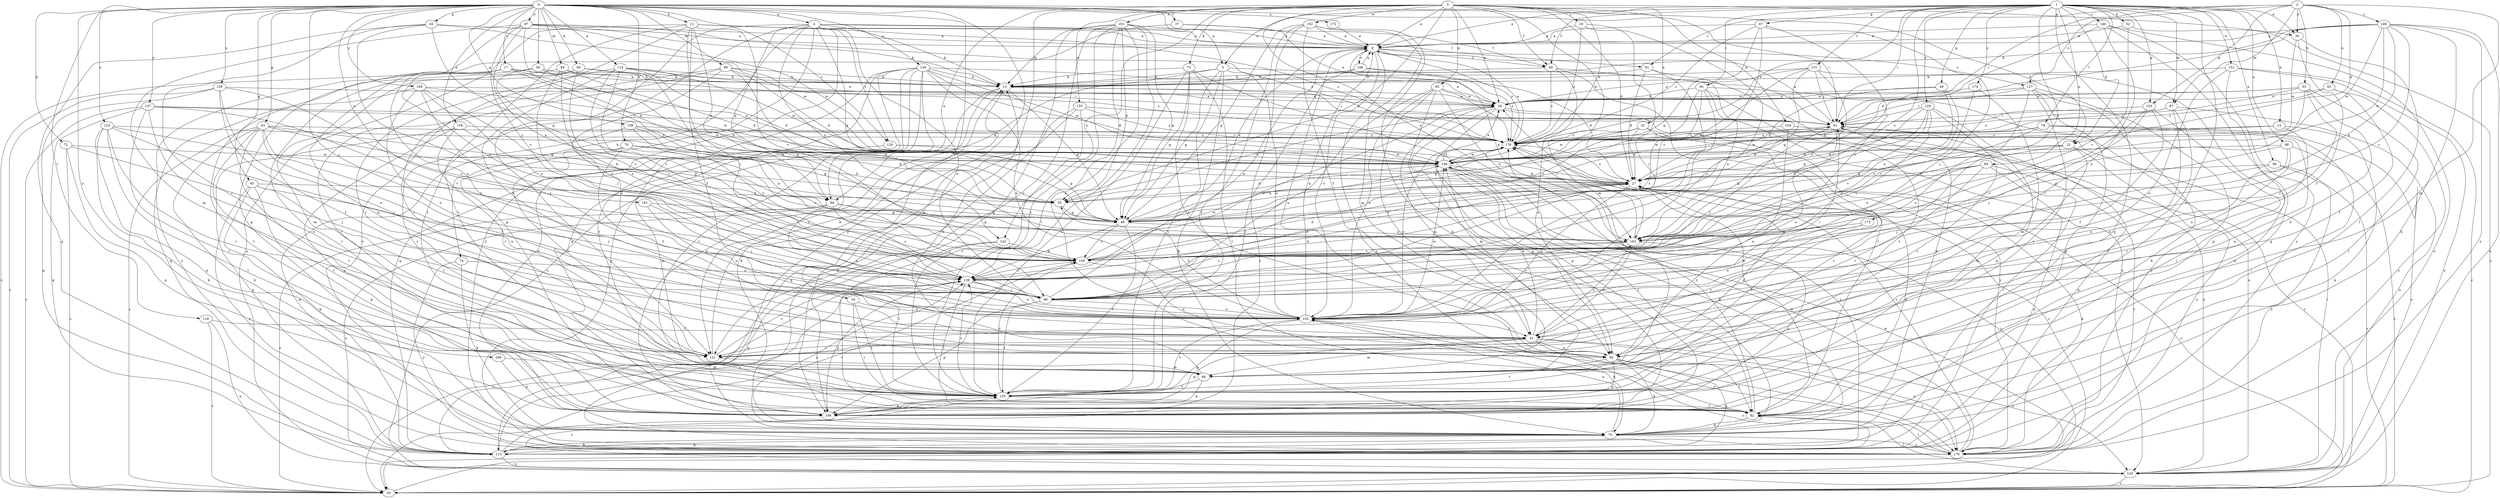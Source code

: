 strict digraph  {
0;
1;
2;
3;
4;
5;
6;
11;
12;
13;
16;
17;
18;
20;
22;
27;
30;
32;
34;
37;
40;
41;
42;
43;
45;
46;
47;
48;
52;
53;
55;
56;
61;
68;
69;
70;
72;
73;
74;
75;
78;
80;
81;
82;
84;
86;
87;
88;
89;
92;
93;
94;
95;
97;
98;
99;
101;
102;
103;
104;
108;
109;
114;
115;
118;
120;
121;
123;
127;
128;
129;
131;
135;
136;
137;
139;
142;
143;
146;
148;
149;
150;
151;
152;
155;
156;
158;
161;
162;
168;
169;
170;
172;
173;
174;
176;
0 -> 4  [label=a];
0 -> 5  [label=a];
0 -> 11  [label=b];
0 -> 16  [label=c];
0 -> 17  [label=c];
0 -> 22  [label=d];
0 -> 37  [label=f];
0 -> 42  [label=g];
0 -> 43  [label=g];
0 -> 45  [label=g];
0 -> 56  [label=i];
0 -> 61  [label=i];
0 -> 68  [label=j];
0 -> 69  [label=k];
0 -> 70  [label=k];
0 -> 72  [label=k];
0 -> 84  [label=m];
0 -> 86  [label=m];
0 -> 97  [label=o];
0 -> 109  [label=q];
0 -> 114  [label=q];
0 -> 118  [label=r];
0 -> 120  [label=r];
0 -> 123  [label=s];
0 -> 136  [label=u];
0 -> 137  [label=u];
0 -> 139  [label=u];
0 -> 158  [label=x];
0 -> 161  [label=x];
0 -> 168  [label=y];
0 -> 169  [label=y];
0 -> 170  [label=y];
0 -> 172  [label=z];
1 -> 5  [label=a];
1 -> 6  [label=a];
1 -> 12  [label=b];
1 -> 22  [label=d];
1 -> 30  [label=e];
1 -> 40  [label=f];
1 -> 46  [label=g];
1 -> 47  [label=g];
1 -> 52  [label=h];
1 -> 61  [label=i];
1 -> 78  [label=l];
1 -> 80  [label=l];
1 -> 87  [label=m];
1 -> 89  [label=n];
1 -> 98  [label=o];
1 -> 99  [label=o];
1 -> 103  [label=p];
1 -> 115  [label=q];
1 -> 129  [label=t];
1 -> 131  [label=t];
1 -> 135  [label=t];
1 -> 146  [label=v];
1 -> 151  [label=w];
1 -> 162  [label=x];
1 -> 173  [label=z];
1 -> 174  [label=z];
1 -> 176  [label=z];
2 -> 22  [label=d];
2 -> 30  [label=e];
2 -> 53  [label=h];
2 -> 61  [label=i];
2 -> 81  [label=l];
2 -> 87  [label=m];
2 -> 88  [label=m];
2 -> 92  [label=n];
2 -> 103  [label=p];
2 -> 127  [label=s];
2 -> 148  [label=v];
3 -> 6  [label=a];
3 -> 18  [label=c];
3 -> 27  [label=d];
3 -> 30  [label=e];
3 -> 32  [label=e];
3 -> 34  [label=e];
3 -> 40  [label=f];
3 -> 55  [label=h];
3 -> 73  [label=k];
3 -> 88  [label=m];
3 -> 93  [label=n];
3 -> 94  [label=n];
3 -> 101  [label=o];
3 -> 104  [label=p];
3 -> 108  [label=p];
3 -> 142  [label=u];
3 -> 152  [label=w];
3 -> 155  [label=w];
3 -> 156  [label=w];
3 -> 162  [label=x];
4 -> 6  [label=a];
4 -> 13  [label=b];
4 -> 40  [label=f];
4 -> 48  [label=g];
4 -> 74  [label=k];
4 -> 94  [label=n];
4 -> 102  [label=o];
4 -> 108  [label=p];
4 -> 120  [label=r];
4 -> 121  [label=r];
4 -> 135  [label=t];
4 -> 142  [label=u];
4 -> 170  [label=y];
5 -> 13  [label=b];
5 -> 48  [label=g];
5 -> 61  [label=i];
5 -> 75  [label=k];
5 -> 94  [label=n];
5 -> 102  [label=o];
5 -> 135  [label=t];
6 -> 40  [label=f];
6 -> 102  [label=o];
6 -> 127  [label=s];
6 -> 149  [label=v];
6 -> 170  [label=y];
6 -> 176  [label=z];
11 -> 6  [label=a];
11 -> 41  [label=f];
11 -> 68  [label=j];
11 -> 81  [label=l];
11 -> 94  [label=n];
11 -> 135  [label=t];
11 -> 143  [label=u];
11 -> 150  [label=v];
11 -> 170  [label=y];
11 -> 176  [label=z];
12 -> 75  [label=k];
12 -> 102  [label=o];
12 -> 156  [label=w];
12 -> 176  [label=z];
13 -> 34  [label=e];
13 -> 48  [label=g];
13 -> 61  [label=i];
13 -> 108  [label=p];
13 -> 121  [label=r];
16 -> 82  [label=l];
16 -> 102  [label=o];
16 -> 135  [label=t];
17 -> 13  [label=b];
17 -> 20  [label=c];
17 -> 94  [label=n];
17 -> 95  [label=n];
17 -> 128  [label=s];
17 -> 156  [label=w];
17 -> 176  [label=z];
18 -> 6  [label=a];
18 -> 68  [label=j];
18 -> 102  [label=o];
18 -> 176  [label=z];
20 -> 156  [label=w];
22 -> 48  [label=g];
22 -> 88  [label=m];
22 -> 156  [label=w];
22 -> 162  [label=x];
22 -> 170  [label=y];
27 -> 20  [label=c];
27 -> 55  [label=h];
27 -> 121  [label=r];
27 -> 135  [label=t];
27 -> 176  [label=z];
30 -> 41  [label=f];
30 -> 82  [label=l];
30 -> 156  [label=w];
32 -> 20  [label=c];
32 -> 27  [label=d];
32 -> 48  [label=g];
32 -> 135  [label=t];
32 -> 156  [label=w];
32 -> 176  [label=z];
34 -> 61  [label=i];
34 -> 88  [label=m];
34 -> 95  [label=n];
34 -> 108  [label=p];
34 -> 170  [label=y];
37 -> 6  [label=a];
37 -> 34  [label=e];
37 -> 108  [label=p];
40 -> 13  [label=b];
40 -> 82  [label=l];
40 -> 95  [label=n];
40 -> 143  [label=u];
40 -> 176  [label=z];
41 -> 20  [label=c];
41 -> 88  [label=m];
41 -> 95  [label=n];
41 -> 108  [label=p];
41 -> 121  [label=r];
41 -> 143  [label=u];
41 -> 156  [label=w];
41 -> 162  [label=x];
41 -> 170  [label=y];
42 -> 6  [label=a];
42 -> 48  [label=g];
42 -> 115  [label=q];
42 -> 121  [label=r];
42 -> 128  [label=s];
42 -> 156  [label=w];
43 -> 20  [label=c];
43 -> 41  [label=f];
43 -> 48  [label=g];
43 -> 55  [label=h];
43 -> 75  [label=k];
43 -> 82  [label=l];
43 -> 95  [label=n];
43 -> 135  [label=t];
43 -> 176  [label=z];
45 -> 55  [label=h];
45 -> 68  [label=j];
45 -> 75  [label=k];
45 -> 108  [label=p];
45 -> 121  [label=r];
45 -> 170  [label=y];
46 -> 27  [label=d];
46 -> 34  [label=e];
46 -> 150  [label=v];
46 -> 162  [label=x];
47 -> 6  [label=a];
47 -> 48  [label=g];
47 -> 68  [label=j];
47 -> 128  [label=s];
47 -> 150  [label=v];
47 -> 176  [label=z];
48 -> 6  [label=a];
48 -> 61  [label=i];
48 -> 128  [label=s];
48 -> 135  [label=t];
48 -> 150  [label=v];
48 -> 162  [label=x];
52 -> 6  [label=a];
52 -> 20  [label=c];
52 -> 150  [label=v];
53 -> 34  [label=e];
53 -> 61  [label=i];
53 -> 68  [label=j];
53 -> 82  [label=l];
53 -> 95  [label=n];
53 -> 162  [label=x];
53 -> 176  [label=z];
55 -> 34  [label=e];
55 -> 48  [label=g];
56 -> 13  [label=b];
56 -> 55  [label=h];
56 -> 150  [label=v];
56 -> 170  [label=y];
61 -> 6  [label=a];
61 -> 68  [label=j];
61 -> 102  [label=o];
61 -> 115  [label=q];
61 -> 176  [label=z];
68 -> 6  [label=a];
68 -> 27  [label=d];
68 -> 102  [label=o];
68 -> 108  [label=p];
68 -> 135  [label=t];
69 -> 13  [label=b];
69 -> 82  [label=l];
69 -> 88  [label=m];
69 -> 128  [label=s];
69 -> 162  [label=x];
70 -> 41  [label=f];
70 -> 55  [label=h];
70 -> 115  [label=q];
70 -> 121  [label=r];
70 -> 150  [label=v];
70 -> 156  [label=w];
72 -> 20  [label=c];
72 -> 68  [label=j];
72 -> 108  [label=p];
72 -> 156  [label=w];
73 -> 13  [label=b];
73 -> 48  [label=g];
73 -> 82  [label=l];
73 -> 95  [label=n];
73 -> 135  [label=t];
73 -> 162  [label=x];
74 -> 75  [label=k];
74 -> 128  [label=s];
74 -> 170  [label=y];
75 -> 13  [label=b];
75 -> 102  [label=o];
75 -> 115  [label=q];
75 -> 128  [label=s];
75 -> 170  [label=y];
78 -> 27  [label=d];
78 -> 48  [label=g];
78 -> 82  [label=l];
78 -> 95  [label=n];
78 -> 143  [label=u];
78 -> 156  [label=w];
78 -> 176  [label=z];
80 -> 34  [label=e];
80 -> 68  [label=j];
80 -> 128  [label=s];
80 -> 135  [label=t];
80 -> 143  [label=u];
80 -> 150  [label=v];
80 -> 162  [label=x];
81 -> 13  [label=b];
81 -> 27  [label=d];
81 -> 75  [label=k];
81 -> 102  [label=o];
82 -> 27  [label=d];
82 -> 34  [label=e];
82 -> 75  [label=k];
82 -> 176  [label=z];
84 -> 13  [label=b];
84 -> 27  [label=d];
84 -> 68  [label=j];
84 -> 115  [label=q];
84 -> 128  [label=s];
86 -> 13  [label=b];
86 -> 27  [label=d];
86 -> 61  [label=i];
86 -> 102  [label=o];
86 -> 121  [label=r];
86 -> 135  [label=t];
86 -> 162  [label=x];
87 -> 61  [label=i];
87 -> 95  [label=n];
87 -> 135  [label=t];
87 -> 143  [label=u];
87 -> 176  [label=z];
88 -> 13  [label=b];
88 -> 27  [label=d];
88 -> 108  [label=p];
88 -> 135  [label=t];
89 -> 27  [label=d];
89 -> 115  [label=q];
89 -> 121  [label=r];
89 -> 150  [label=v];
89 -> 162  [label=x];
89 -> 170  [label=y];
92 -> 34  [label=e];
92 -> 41  [label=f];
92 -> 170  [label=y];
92 -> 176  [label=z];
93 -> 34  [label=e];
93 -> 41  [label=f];
93 -> 68  [label=j];
93 -> 102  [label=o];
93 -> 108  [label=p];
93 -> 162  [label=x];
93 -> 176  [label=z];
94 -> 20  [label=c];
94 -> 48  [label=g];
94 -> 68  [label=j];
94 -> 102  [label=o];
94 -> 128  [label=s];
94 -> 143  [label=u];
95 -> 6  [label=a];
95 -> 75  [label=k];
95 -> 82  [label=l];
95 -> 108  [label=p];
95 -> 115  [label=q];
95 -> 135  [label=t];
95 -> 170  [label=y];
97 -> 6  [label=a];
97 -> 13  [label=b];
97 -> 55  [label=h];
97 -> 88  [label=m];
97 -> 128  [label=s];
97 -> 150  [label=v];
97 -> 156  [label=w];
97 -> 162  [label=x];
97 -> 176  [label=z];
98 -> 20  [label=c];
98 -> 48  [label=g];
98 -> 102  [label=o];
98 -> 121  [label=r];
98 -> 156  [label=w];
99 -> 20  [label=c];
99 -> 27  [label=d];
99 -> 68  [label=j];
99 -> 170  [label=y];
101 -> 6  [label=a];
101 -> 13  [label=b];
101 -> 48  [label=g];
101 -> 55  [label=h];
101 -> 82  [label=l];
101 -> 95  [label=n];
101 -> 108  [label=p];
101 -> 121  [label=r];
101 -> 128  [label=s];
101 -> 135  [label=t];
102 -> 6  [label=a];
102 -> 41  [label=f];
102 -> 55  [label=h];
102 -> 61  [label=i];
102 -> 75  [label=k];
102 -> 108  [label=p];
102 -> 135  [label=t];
102 -> 156  [label=w];
102 -> 176  [label=z];
103 -> 41  [label=f];
103 -> 61  [label=i];
103 -> 68  [label=j];
103 -> 82  [label=l];
103 -> 128  [label=s];
104 -> 95  [label=n];
104 -> 143  [label=u];
104 -> 176  [label=z];
109 -> 55  [label=h];
109 -> 121  [label=r];
109 -> 150  [label=v];
109 -> 162  [label=x];
109 -> 176  [label=z];
114 -> 13  [label=b];
114 -> 27  [label=d];
114 -> 34  [label=e];
114 -> 102  [label=o];
114 -> 121  [label=r];
114 -> 128  [label=s];
114 -> 150  [label=v];
114 -> 156  [label=w];
115 -> 61  [label=i];
115 -> 75  [label=k];
115 -> 128  [label=s];
115 -> 143  [label=u];
115 -> 150  [label=v];
115 -> 176  [label=z];
118 -> 20  [label=c];
118 -> 41  [label=f];
118 -> 143  [label=u];
120 -> 48  [label=g];
120 -> 88  [label=m];
120 -> 156  [label=w];
121 -> 13  [label=b];
121 -> 88  [label=m];
121 -> 128  [label=s];
123 -> 68  [label=j];
123 -> 75  [label=k];
123 -> 82  [label=l];
123 -> 108  [label=p];
123 -> 121  [label=r];
123 -> 150  [label=v];
123 -> 176  [label=z];
127 -> 27  [label=d];
127 -> 34  [label=e];
127 -> 75  [label=k];
127 -> 102  [label=o];
127 -> 108  [label=p];
127 -> 135  [label=t];
127 -> 170  [label=y];
128 -> 20  [label=c];
128 -> 27  [label=d];
128 -> 34  [label=e];
128 -> 68  [label=j];
128 -> 82  [label=l];
128 -> 102  [label=o];
128 -> 108  [label=p];
129 -> 48  [label=g];
129 -> 61  [label=i];
129 -> 108  [label=p];
129 -> 128  [label=s];
129 -> 135  [label=t];
129 -> 150  [label=v];
129 -> 162  [label=x];
131 -> 13  [label=b];
131 -> 34  [label=e];
131 -> 48  [label=g];
131 -> 55  [label=h];
131 -> 61  [label=i];
131 -> 115  [label=q];
131 -> 162  [label=x];
135 -> 82  [label=l];
135 -> 108  [label=p];
135 -> 128  [label=s];
135 -> 150  [label=v];
136 -> 13  [label=b];
136 -> 27  [label=d];
136 -> 34  [label=e];
136 -> 75  [label=k];
136 -> 82  [label=l];
136 -> 102  [label=o];
136 -> 108  [label=p];
136 -> 115  [label=q];
136 -> 135  [label=t];
136 -> 143  [label=u];
136 -> 156  [label=w];
136 -> 170  [label=y];
137 -> 20  [label=c];
137 -> 61  [label=i];
137 -> 95  [label=n];
137 -> 115  [label=q];
137 -> 135  [label=t];
137 -> 150  [label=v];
137 -> 156  [label=w];
139 -> 20  [label=c];
139 -> 34  [label=e];
139 -> 41  [label=f];
139 -> 102  [label=o];
139 -> 115  [label=q];
139 -> 150  [label=v];
142 -> 115  [label=q];
142 -> 135  [label=t];
142 -> 150  [label=v];
143 -> 20  [label=c];
143 -> 61  [label=i];
143 -> 82  [label=l];
143 -> 135  [label=t];
146 -> 6  [label=a];
146 -> 27  [label=d];
146 -> 115  [label=q];
146 -> 121  [label=r];
146 -> 143  [label=u];
146 -> 170  [label=y];
148 -> 6  [label=a];
148 -> 13  [label=b];
148 -> 27  [label=d];
148 -> 61  [label=i];
148 -> 75  [label=k];
148 -> 143  [label=u];
148 -> 150  [label=v];
148 -> 156  [label=w];
148 -> 162  [label=x];
148 -> 170  [label=y];
149 -> 6  [label=a];
149 -> 13  [label=b];
149 -> 27  [label=d];
149 -> 135  [label=t];
149 -> 176  [label=z];
150 -> 27  [label=d];
150 -> 95  [label=n];
150 -> 128  [label=s];
150 -> 156  [label=w];
151 -> 13  [label=b];
151 -> 20  [label=c];
151 -> 102  [label=o];
151 -> 108  [label=p];
151 -> 143  [label=u];
152 -> 6  [label=a];
152 -> 20  [label=c];
152 -> 41  [label=f];
152 -> 48  [label=g];
152 -> 75  [label=k];
152 -> 88  [label=m];
152 -> 135  [label=t];
155 -> 61  [label=i];
155 -> 75  [label=k];
155 -> 115  [label=q];
155 -> 135  [label=t];
155 -> 176  [label=z];
156 -> 20  [label=c];
156 -> 27  [label=d];
156 -> 34  [label=e];
156 -> 55  [label=h];
156 -> 75  [label=k];
156 -> 82  [label=l];
156 -> 176  [label=z];
158 -> 48  [label=g];
158 -> 108  [label=p];
158 -> 115  [label=q];
158 -> 121  [label=r];
158 -> 176  [label=z];
161 -> 48  [label=g];
161 -> 68  [label=j];
161 -> 102  [label=o];
162 -> 6  [label=a];
162 -> 41  [label=f];
162 -> 108  [label=p];
162 -> 128  [label=s];
162 -> 150  [label=v];
168 -> 34  [label=e];
168 -> 48  [label=g];
168 -> 68  [label=j];
168 -> 102  [label=o];
168 -> 135  [label=t];
168 -> 150  [label=v];
168 -> 156  [label=w];
169 -> 88  [label=m];
169 -> 108  [label=p];
170 -> 27  [label=d];
170 -> 82  [label=l];
170 -> 102  [label=o];
170 -> 156  [label=w];
170 -> 176  [label=z];
172 -> 6  [label=a];
173 -> 102  [label=o];
173 -> 121  [label=r];
173 -> 162  [label=x];
174 -> 34  [label=e];
174 -> 88  [label=m];
174 -> 150  [label=v];
176 -> 6  [label=a];
176 -> 20  [label=c];
176 -> 95  [label=n];
176 -> 156  [label=w];
}
